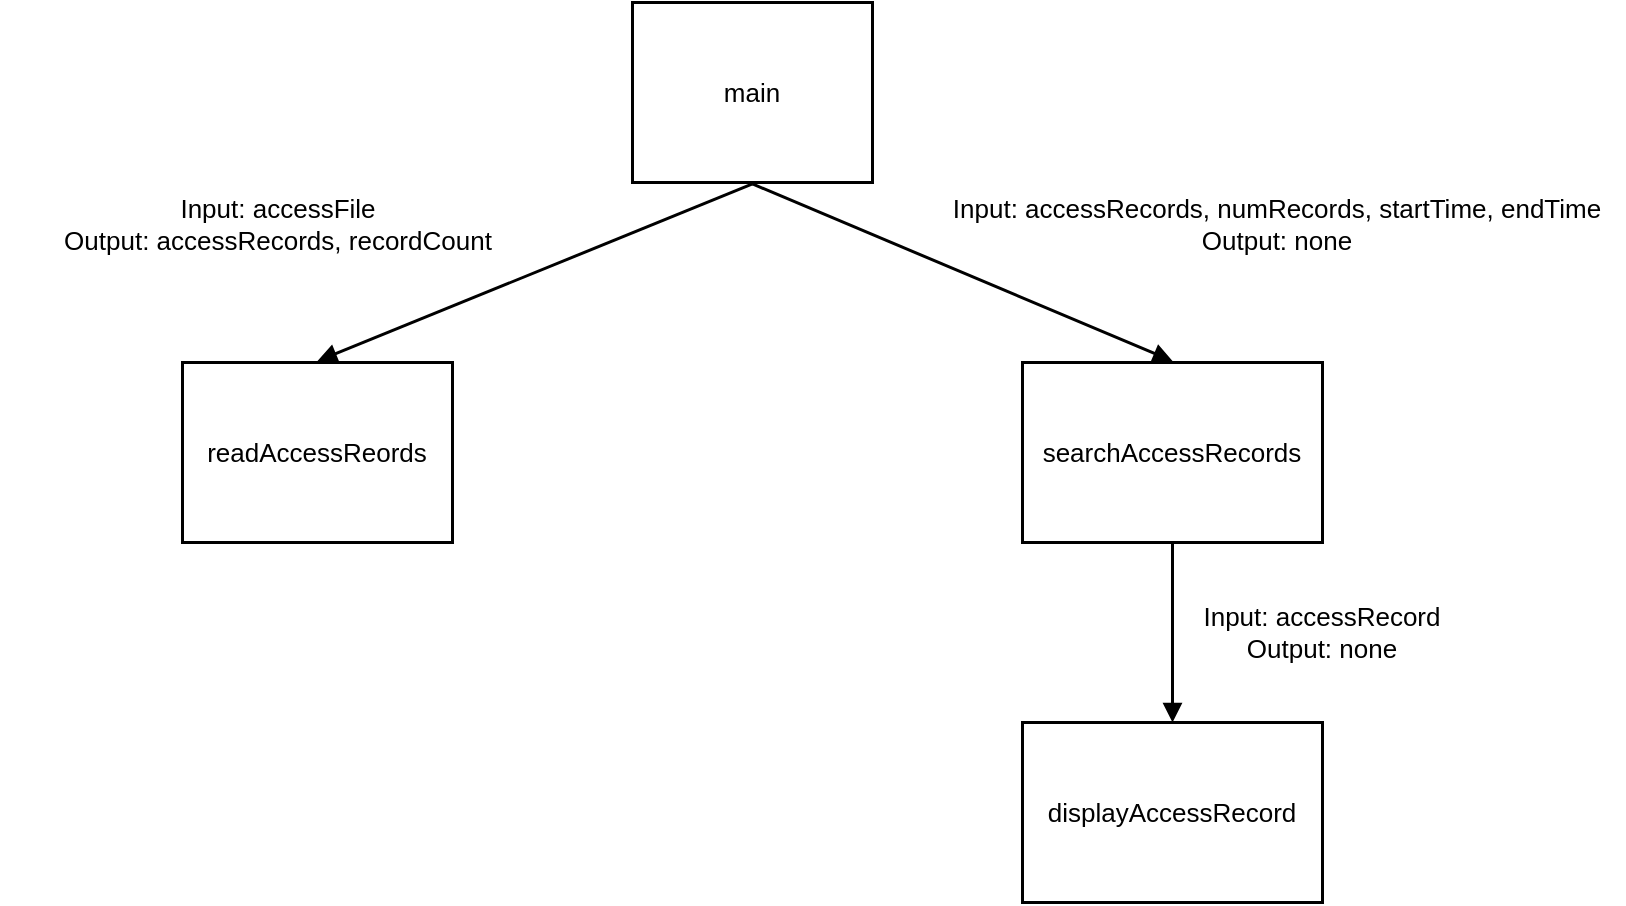 <?xml version="1.0" encoding="UTF-8"?><mxfile type="Lucidchart-Import" version="17.1.4"><diagram name="Page 1" id="0"><mxGraphModel page="1" pageWidth="1020" pageHeight="1320" grid="1" gridSize="15"><root><mxCell id="0"/><mxCell id="1" parent="0"/><UserObject label="main" lucidchartObjectId="V-O78EChZ.sS" id="2"><mxCell style="html=1;overflow=block;blockSpacing=1;whiteSpace=wrap;fontSize=13;fontColor=default;spacing=3.8;strokeOpacity=100;strokeWidth=1.5;" vertex="1" parent="1"><mxGeometry x="495" y="90" width="120" height="90" as="geometry"/></mxCell></UserObject><UserObject label="readAccessReords" lucidchartObjectId="9-O7yiPQP9Km" id="3"><mxCell style="html=1;overflow=block;blockSpacing=1;whiteSpace=wrap;fontSize=13;fontColor=default;spacing=3.8;strokeOpacity=100;strokeWidth=1.5;" vertex="1" parent="1"><mxGeometry x="270" y="270" width="135" height="90" as="geometry"/></mxCell></UserObject><UserObject label="searchAccessRecords" lucidchartObjectId="f_O7CB-PYdSu" id="4"><mxCell style="html=1;overflow=block;blockSpacing=1;whiteSpace=wrap;fontSize=13;fontColor=default;spacing=3.8;strokeOpacity=100;strokeWidth=1.5;" vertex="1" parent="1"><mxGeometry x="690" y="270" width="150" height="90" as="geometry"/></mxCell></UserObject><UserObject label="displayAccessRecord" lucidchartObjectId="L_O7ceHmlVRD" id="5"><mxCell style="html=1;overflow=block;blockSpacing=1;whiteSpace=wrap;fontSize=13;fontColor=default;spacing=3.8;strokeOpacity=100;strokeWidth=1.5;" vertex="1" parent="1"><mxGeometry x="690" y="450" width="150" height="90" as="geometry"/></mxCell></UserObject><UserObject label="" lucidchartObjectId="5_O7TkEwwtat" id="6"><mxCell style="html=1;jettySize=18;whiteSpace=wrap;fontSize=13;fontFamily=Helvetica;strokeWidth=1.5;rounded=0;startArrow=none;endArrow=block;endFill=1;exitX=0.5;exitY=1.008;exitPerimeter=0;entryX=0.5;entryY=-0.008;entryPerimeter=0;" edge="1" parent="1" source="2" target="3"><mxGeometry width="100" height="100" relative="1" as="geometry"><Array as="points"/></mxGeometry></mxCell></UserObject><UserObject label="" lucidchartObjectId="-_O7wqY~xQdh" id="7"><mxCell style="html=1;jettySize=18;whiteSpace=wrap;fontSize=13;fontFamily=Helvetica;strokeWidth=1.5;rounded=0;startArrow=none;endArrow=block;endFill=1;exitX=0.5;exitY=1.008;exitPerimeter=0;entryX=0.5;entryY=-0.008;entryPerimeter=0;" edge="1" parent="1" source="2" target="4"><mxGeometry width="100" height="100" relative="1" as="geometry"><Array as="points"/></mxGeometry></mxCell></UserObject><UserObject label="" lucidchartObjectId="f.O7Z-xtWyGV" id="8"><mxCell style="html=1;jettySize=18;whiteSpace=wrap;fontSize=13;fontFamily=Helvetica;strokeWidth=1.5;rounded=1;arcSize=0;edgeStyle=orthogonalEdgeStyle;startArrow=none;endArrow=block;endFill=1;exitX=0.5;exitY=1;exitPerimeter=0;entryX=0.5;entryY=0;entryPerimeter=0;" edge="1" parent="1" source="4" target="5"><mxGeometry width="100" height="100" relative="1" as="geometry"><Array as="points"/></mxGeometry></mxCell></UserObject><UserObject label="Input: accessFile&#10;Output: accessRecords, recordCount" lucidchartObjectId="o.O7zYZQs2M0" id="9"><mxCell style="html=1;overflow=block;blockSpacing=1;whiteSpace=wrap;fontSize=13;fontColor=default;spacing=3.8;strokeOpacity=0;fillOpacity=0;fillColor=#ffffff;strokeWidth=1.5;" vertex="1" parent="1"><mxGeometry x="180" y="165" width="276" height="72" as="geometry"/></mxCell></UserObject><UserObject label="Input: accessRecords, numRecords, startTime, endTime&#10;Output: none" lucidchartObjectId="0.O72ledRcwQ" id="10"><mxCell style="html=1;overflow=block;blockSpacing=1;whiteSpace=wrap;fontSize=13;fontColor=default;spacing=3.8;strokeOpacity=0;fillOpacity=0;fillColor=#ffffff;strokeWidth=1.5;" vertex="1" parent="1"><mxGeometry x="645" y="165" width="345" height="72" as="geometry"/></mxCell></UserObject><UserObject label="Input: accessRecord&#10;Output: none" lucidchartObjectId="J~O7BfMlTV2V" id="11"><mxCell style="html=1;overflow=block;blockSpacing=1;whiteSpace=wrap;fontSize=13;fontColor=default;spacing=3.8;strokeOpacity=0;fillOpacity=0;fillColor=#ffffff;strokeWidth=1.5;" vertex="1" parent="1"><mxGeometry x="765" y="369" width="150" height="72" as="geometry"/></mxCell></UserObject></root></mxGraphModel></diagram></mxfile>